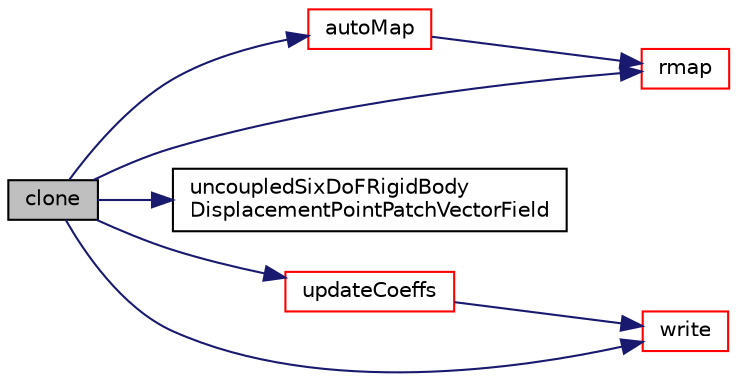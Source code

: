 digraph "clone"
{
  bgcolor="transparent";
  edge [fontname="Helvetica",fontsize="10",labelfontname="Helvetica",labelfontsize="10"];
  node [fontname="Helvetica",fontsize="10",shape=record];
  rankdir="LR";
  Node70 [label="clone",height=0.2,width=0.4,color="black", fillcolor="grey75", style="filled", fontcolor="black"];
  Node70 -> Node71 [color="midnightblue",fontsize="10",style="solid",fontname="Helvetica"];
  Node71 [label="autoMap",height=0.2,width=0.4,color="red",URL="$a30749.html#a29ce2a7cdc96cffba66b33b9ab1355a4",tooltip="Map (and resize as needed) from self given a mapping object. "];
  Node71 -> Node73 [color="midnightblue",fontsize="10",style="solid",fontname="Helvetica"];
  Node73 [label="rmap",height=0.2,width=0.4,color="red",URL="$a30749.html#aab3d2f411d5ceff80ad8f9839885b8cc",tooltip="Reverse map the given pointPatchField onto this pointPatchField. "];
  Node70 -> Node73 [color="midnightblue",fontsize="10",style="solid",fontname="Helvetica"];
  Node70 -> Node121 [color="midnightblue",fontsize="10",style="solid",fontname="Helvetica"];
  Node121 [label="uncoupledSixDoFRigidBody\lDisplacementPointPatchVectorField",height=0.2,width=0.4,color="black",URL="$a30749.html#ad3117dd3ec4a0bdc436df5052e20e53c",tooltip="Construct from patch and internal field. "];
  Node70 -> Node122 [color="midnightblue",fontsize="10",style="solid",fontname="Helvetica"];
  Node122 [label="updateCoeffs",height=0.2,width=0.4,color="red",URL="$a30749.html#a7e24eafac629d3733181cd942d4c902f",tooltip="Update the coefficients associated with the patch field. "];
  Node122 -> Node164 [color="midnightblue",fontsize="10",style="solid",fontname="Helvetica"];
  Node164 [label="write",height=0.2,width=0.4,color="red",URL="$a30749.html#a293fdfec8bdfbd5c3913ab4c9f3454ff",tooltip="Write. "];
  Node70 -> Node164 [color="midnightblue",fontsize="10",style="solid",fontname="Helvetica"];
}
